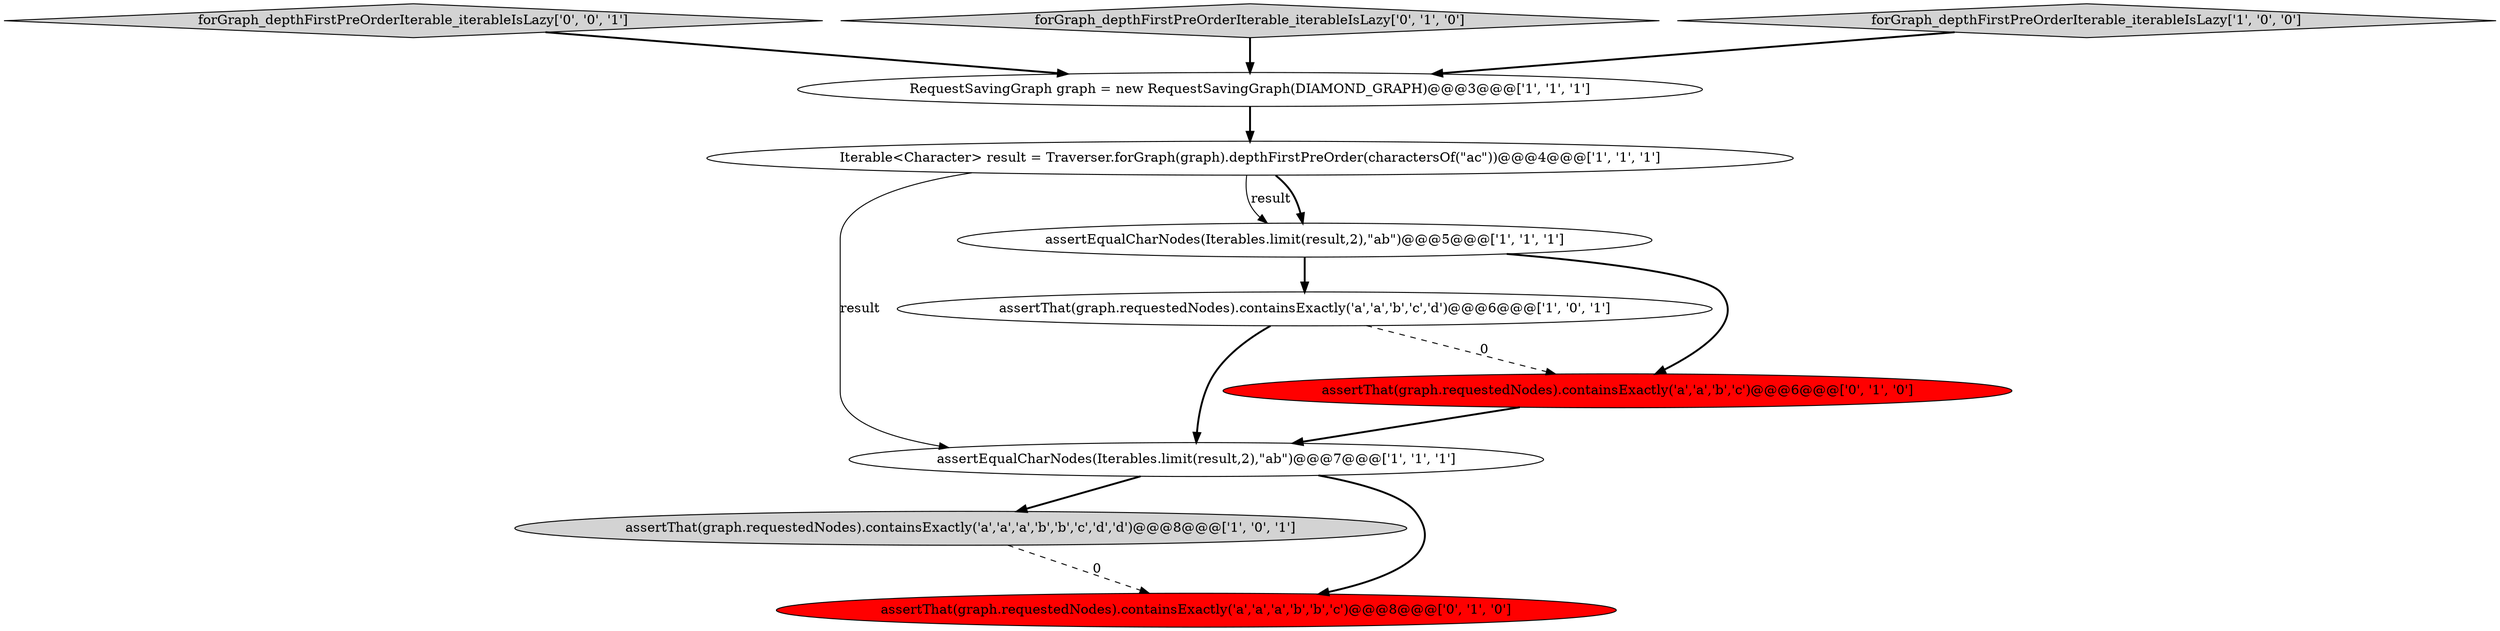 digraph {
2 [style = filled, label = "assertThat(graph.requestedNodes).containsExactly('a','a','b','c','d')@@@6@@@['1', '0', '1']", fillcolor = white, shape = ellipse image = "AAA0AAABBB1BBB"];
5 [style = filled, label = "assertEqualCharNodes(Iterables.limit(result,2),\"ab\")@@@7@@@['1', '1', '1']", fillcolor = white, shape = ellipse image = "AAA0AAABBB1BBB"];
10 [style = filled, label = "forGraph_depthFirstPreOrderIterable_iterableIsLazy['0', '0', '1']", fillcolor = lightgray, shape = diamond image = "AAA0AAABBB3BBB"];
6 [style = filled, label = "assertThat(graph.requestedNodes).containsExactly('a','a','a','b','b','c','d','d')@@@8@@@['1', '0', '1']", fillcolor = lightgray, shape = ellipse image = "AAA0AAABBB1BBB"];
9 [style = filled, label = "forGraph_depthFirstPreOrderIterable_iterableIsLazy['0', '1', '0']", fillcolor = lightgray, shape = diamond image = "AAA0AAABBB2BBB"];
7 [style = filled, label = "assertThat(graph.requestedNodes).containsExactly('a','a','b','c')@@@6@@@['0', '1', '0']", fillcolor = red, shape = ellipse image = "AAA1AAABBB2BBB"];
3 [style = filled, label = "forGraph_depthFirstPreOrderIterable_iterableIsLazy['1', '0', '0']", fillcolor = lightgray, shape = diamond image = "AAA0AAABBB1BBB"];
1 [style = filled, label = "RequestSavingGraph graph = new RequestSavingGraph(DIAMOND_GRAPH)@@@3@@@['1', '1', '1']", fillcolor = white, shape = ellipse image = "AAA0AAABBB1BBB"];
8 [style = filled, label = "assertThat(graph.requestedNodes).containsExactly('a','a','a','b','b','c')@@@8@@@['0', '1', '0']", fillcolor = red, shape = ellipse image = "AAA1AAABBB2BBB"];
4 [style = filled, label = "assertEqualCharNodes(Iterables.limit(result,2),\"ab\")@@@5@@@['1', '1', '1']", fillcolor = white, shape = ellipse image = "AAA0AAABBB1BBB"];
0 [style = filled, label = "Iterable<Character> result = Traverser.forGraph(graph).depthFirstPreOrder(charactersOf(\"ac\"))@@@4@@@['1', '1', '1']", fillcolor = white, shape = ellipse image = "AAA0AAABBB1BBB"];
5->8 [style = bold, label=""];
0->4 [style = solid, label="result"];
7->5 [style = bold, label=""];
6->8 [style = dashed, label="0"];
1->0 [style = bold, label=""];
4->2 [style = bold, label=""];
5->6 [style = bold, label=""];
9->1 [style = bold, label=""];
3->1 [style = bold, label=""];
10->1 [style = bold, label=""];
0->5 [style = solid, label="result"];
0->4 [style = bold, label=""];
2->7 [style = dashed, label="0"];
4->7 [style = bold, label=""];
2->5 [style = bold, label=""];
}

